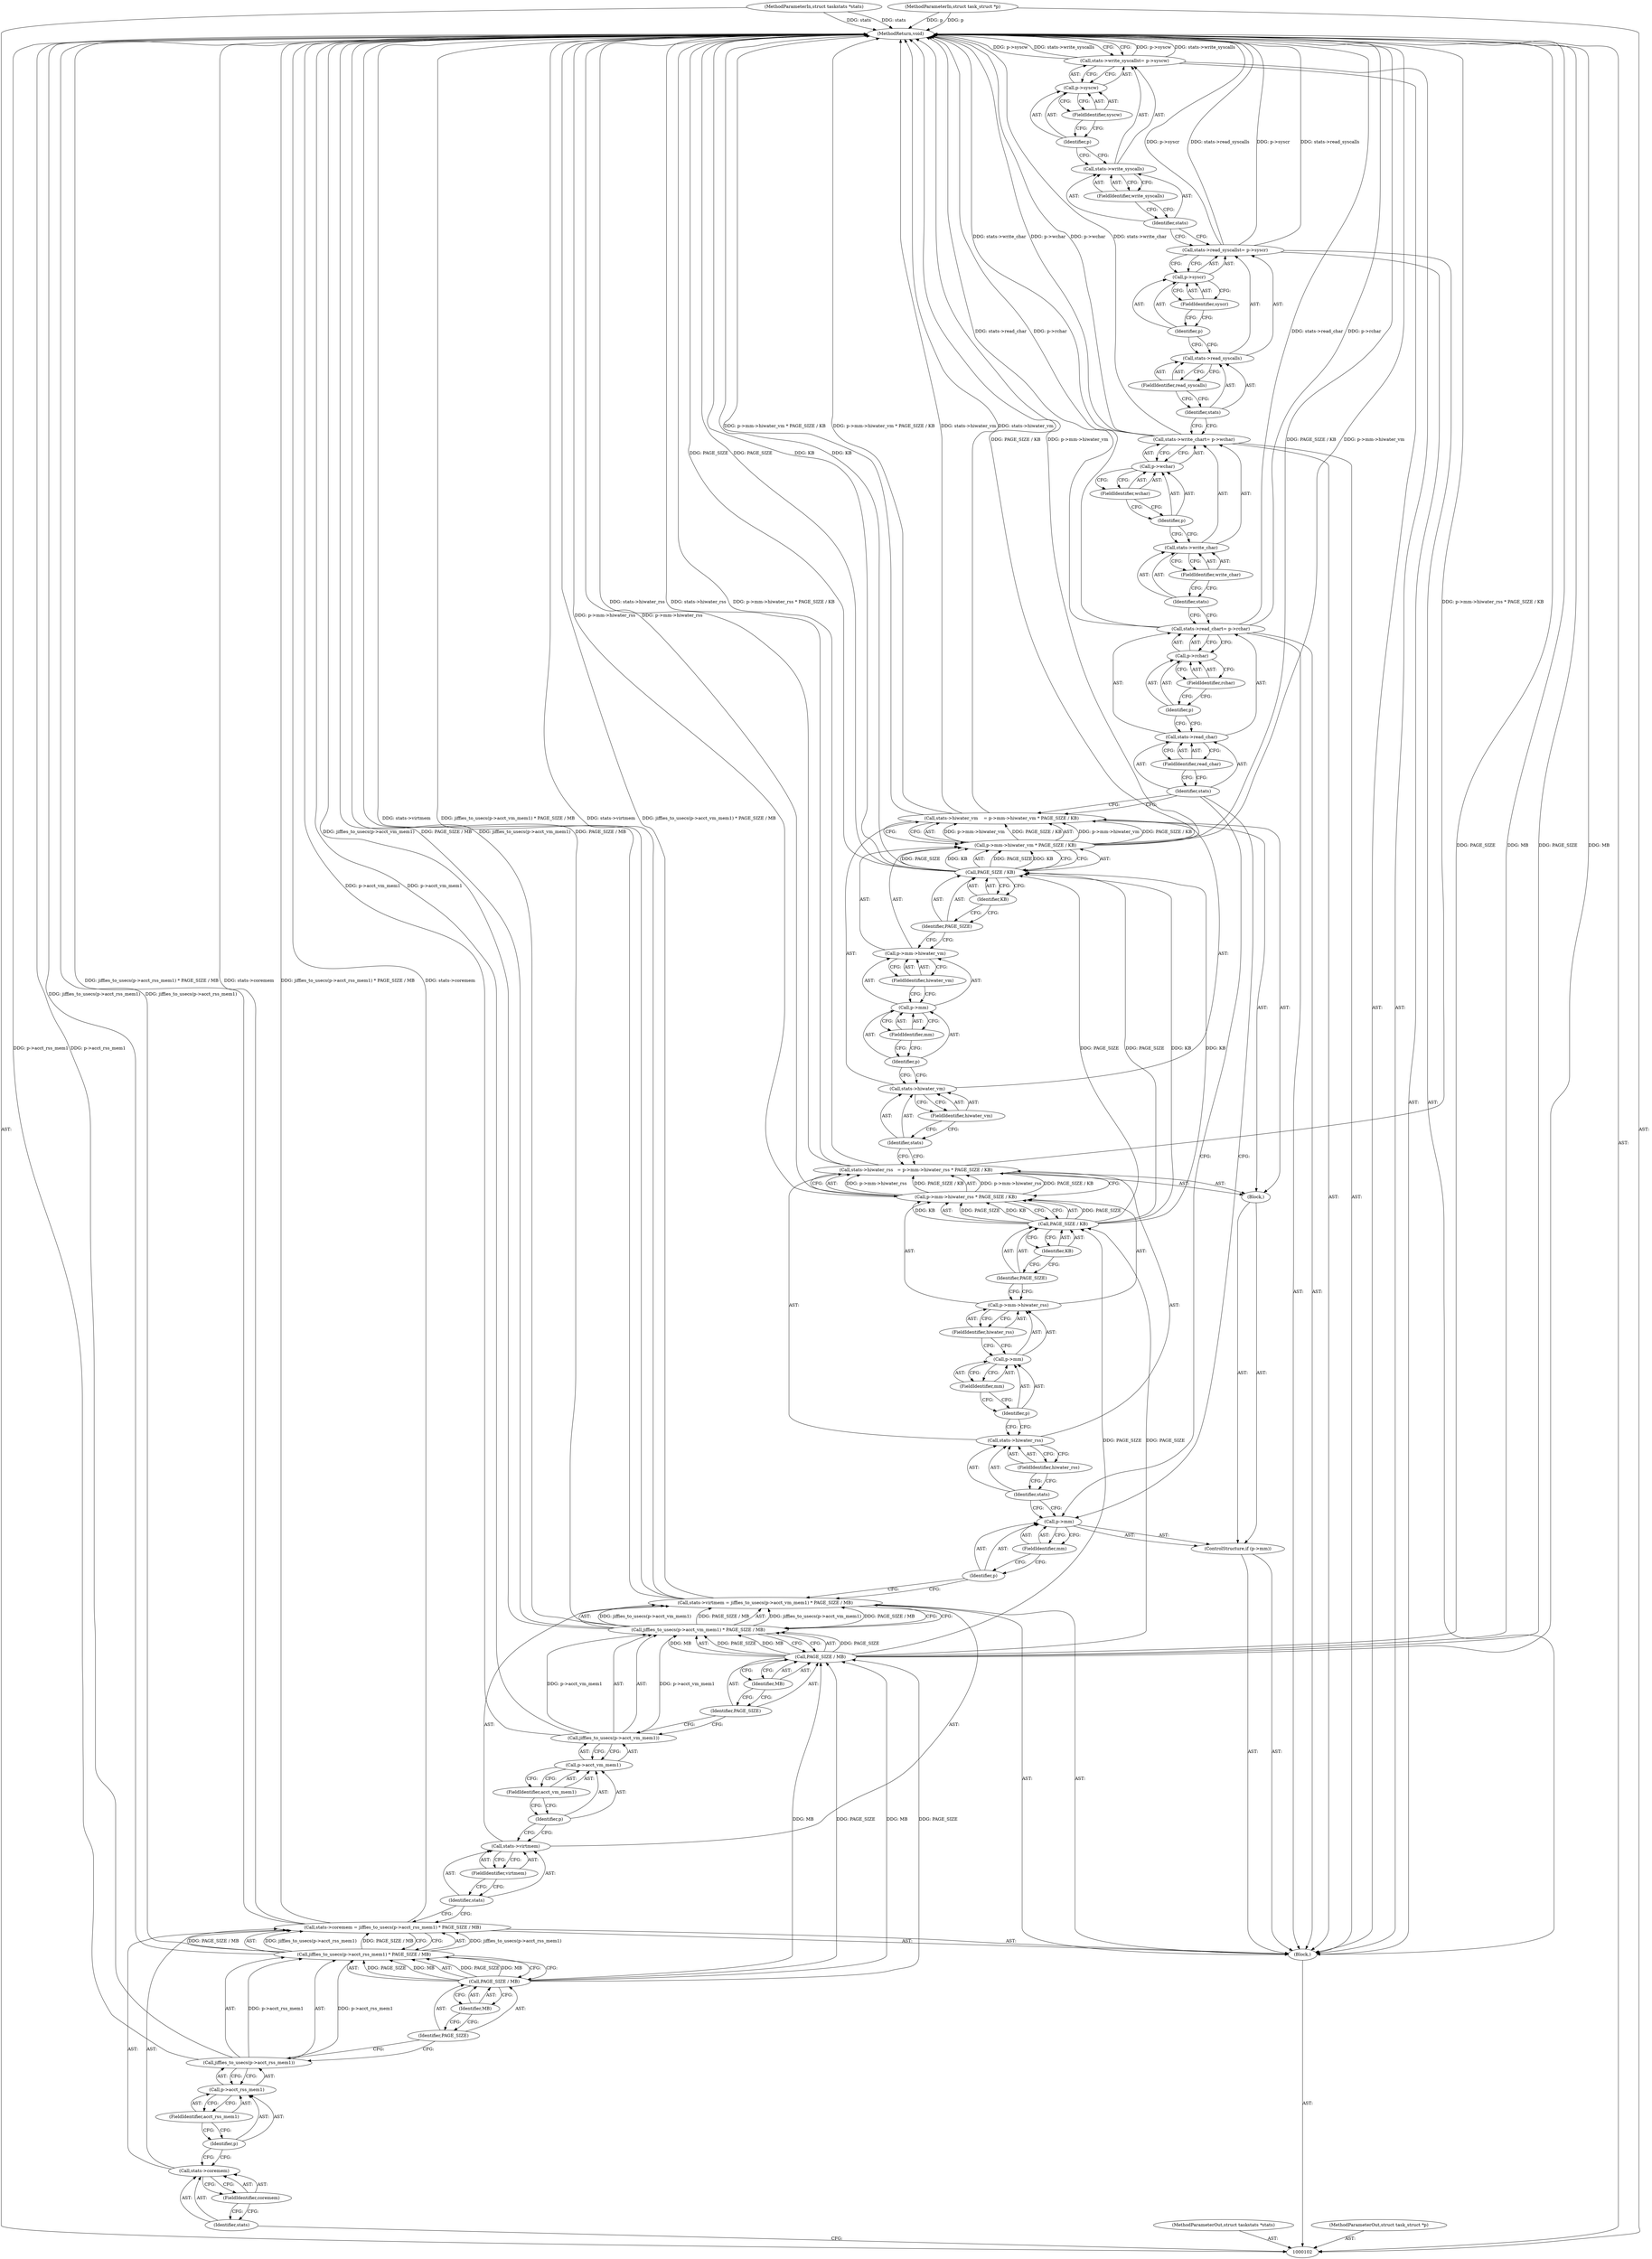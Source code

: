 digraph "1_linux_f0ec1aaf54caddd21c259aea8b2ecfbde4ee4fb9" {
"1000189" [label="(MethodReturn,void)"];
"1000103" [label="(MethodParameterIn,struct taskstats *stats)"];
"1000219" [label="(MethodParameterOut,struct taskstats *stats)"];
"1000104" [label="(MethodParameterIn,struct task_struct *p)"];
"1000220" [label="(MethodParameterOut,struct task_struct *p)"];
"1000161" [label="(Call,stats->read_char\t= p->rchar)"];
"1000162" [label="(Call,stats->read_char)"];
"1000163" [label="(Identifier,stats)"];
"1000165" [label="(Call,p->rchar)"];
"1000166" [label="(Identifier,p)"];
"1000167" [label="(FieldIdentifier,rchar)"];
"1000164" [label="(FieldIdentifier,read_char)"];
"1000168" [label="(Call,stats->write_char\t= p->wchar)"];
"1000169" [label="(Call,stats->write_char)"];
"1000170" [label="(Identifier,stats)"];
"1000172" [label="(Call,p->wchar)"];
"1000173" [label="(Identifier,p)"];
"1000174" [label="(FieldIdentifier,wchar)"];
"1000171" [label="(FieldIdentifier,write_char)"];
"1000175" [label="(Call,stats->read_syscalls\t= p->syscr)"];
"1000176" [label="(Call,stats->read_syscalls)"];
"1000177" [label="(Identifier,stats)"];
"1000179" [label="(Call,p->syscr)"];
"1000180" [label="(Identifier,p)"];
"1000181" [label="(FieldIdentifier,syscr)"];
"1000178" [label="(FieldIdentifier,read_syscalls)"];
"1000182" [label="(Call,stats->write_syscalls\t= p->syscw)"];
"1000183" [label="(Call,stats->write_syscalls)"];
"1000184" [label="(Identifier,stats)"];
"1000186" [label="(Call,p->syscw)"];
"1000187" [label="(Identifier,p)"];
"1000188" [label="(FieldIdentifier,syscw)"];
"1000185" [label="(FieldIdentifier,write_syscalls)"];
"1000105" [label="(Block,)"];
"1000110" [label="(Call,jiffies_to_usecs(p->acct_rss_mem1) * PAGE_SIZE / MB)"];
"1000111" [label="(Call,jiffies_to_usecs(p->acct_rss_mem1))"];
"1000106" [label="(Call,stats->coremem = jiffies_to_usecs(p->acct_rss_mem1) * PAGE_SIZE / MB)"];
"1000107" [label="(Call,stats->coremem)"];
"1000108" [label="(Identifier,stats)"];
"1000112" [label="(Call,p->acct_rss_mem1)"];
"1000113" [label="(Identifier,p)"];
"1000114" [label="(FieldIdentifier,acct_rss_mem1)"];
"1000115" [label="(Call,PAGE_SIZE / MB)"];
"1000116" [label="(Identifier,PAGE_SIZE)"];
"1000117" [label="(Identifier,MB)"];
"1000109" [label="(FieldIdentifier,coremem)"];
"1000122" [label="(Call,jiffies_to_usecs(p->acct_vm_mem1) * PAGE_SIZE / MB)"];
"1000123" [label="(Call,jiffies_to_usecs(p->acct_vm_mem1))"];
"1000118" [label="(Call,stats->virtmem = jiffies_to_usecs(p->acct_vm_mem1) * PAGE_SIZE / MB)"];
"1000119" [label="(Call,stats->virtmem)"];
"1000120" [label="(Identifier,stats)"];
"1000124" [label="(Call,p->acct_vm_mem1)"];
"1000125" [label="(Identifier,p)"];
"1000126" [label="(FieldIdentifier,acct_vm_mem1)"];
"1000127" [label="(Call,PAGE_SIZE / MB)"];
"1000128" [label="(Identifier,PAGE_SIZE)"];
"1000129" [label="(Identifier,MB)"];
"1000121" [label="(FieldIdentifier,virtmem)"];
"1000130" [label="(ControlStructure,if (p->mm))"];
"1000134" [label="(Block,)"];
"1000131" [label="(Call,p->mm)"];
"1000132" [label="(Identifier,p)"];
"1000133" [label="(FieldIdentifier,mm)"];
"1000135" [label="(Call,stats->hiwater_rss   = p->mm->hiwater_rss * PAGE_SIZE / KB)"];
"1000136" [label="(Call,stats->hiwater_rss)"];
"1000137" [label="(Identifier,stats)"];
"1000139" [label="(Call,p->mm->hiwater_rss * PAGE_SIZE / KB)"];
"1000140" [label="(Call,p->mm->hiwater_rss)"];
"1000141" [label="(Call,p->mm)"];
"1000142" [label="(Identifier,p)"];
"1000143" [label="(FieldIdentifier,mm)"];
"1000144" [label="(FieldIdentifier,hiwater_rss)"];
"1000145" [label="(Call,PAGE_SIZE / KB)"];
"1000146" [label="(Identifier,PAGE_SIZE)"];
"1000147" [label="(Identifier,KB)"];
"1000138" [label="(FieldIdentifier,hiwater_rss)"];
"1000148" [label="(Call,stats->hiwater_vm    = p->mm->hiwater_vm * PAGE_SIZE / KB)"];
"1000149" [label="(Call,stats->hiwater_vm)"];
"1000150" [label="(Identifier,stats)"];
"1000152" [label="(Call,p->mm->hiwater_vm * PAGE_SIZE / KB)"];
"1000153" [label="(Call,p->mm->hiwater_vm)"];
"1000154" [label="(Call,p->mm)"];
"1000155" [label="(Identifier,p)"];
"1000156" [label="(FieldIdentifier,mm)"];
"1000157" [label="(FieldIdentifier,hiwater_vm)"];
"1000158" [label="(Call,PAGE_SIZE / KB)"];
"1000159" [label="(Identifier,PAGE_SIZE)"];
"1000160" [label="(Identifier,KB)"];
"1000151" [label="(FieldIdentifier,hiwater_vm)"];
"1000189" -> "1000102"  [label="AST: "];
"1000189" -> "1000182"  [label="CFG: "];
"1000168" -> "1000189"  [label="DDG: p->wchar"];
"1000168" -> "1000189"  [label="DDG: stats->write_char"];
"1000106" -> "1000189"  [label="DDG: stats->coremem"];
"1000106" -> "1000189"  [label="DDG: jiffies_to_usecs(p->acct_rss_mem1) * PAGE_SIZE / MB"];
"1000158" -> "1000189"  [label="DDG: KB"];
"1000158" -> "1000189"  [label="DDG: PAGE_SIZE"];
"1000111" -> "1000189"  [label="DDG: p->acct_rss_mem1"];
"1000127" -> "1000189"  [label="DDG: PAGE_SIZE"];
"1000127" -> "1000189"  [label="DDG: MB"];
"1000118" -> "1000189"  [label="DDG: stats->virtmem"];
"1000118" -> "1000189"  [label="DDG: jiffies_to_usecs(p->acct_vm_mem1) * PAGE_SIZE / MB"];
"1000161" -> "1000189"  [label="DDG: stats->read_char"];
"1000161" -> "1000189"  [label="DDG: p->rchar"];
"1000182" -> "1000189"  [label="DDG: p->syscw"];
"1000182" -> "1000189"  [label="DDG: stats->write_syscalls"];
"1000175" -> "1000189"  [label="DDG: p->syscr"];
"1000175" -> "1000189"  [label="DDG: stats->read_syscalls"];
"1000104" -> "1000189"  [label="DDG: p"];
"1000122" -> "1000189"  [label="DDG: jiffies_to_usecs(p->acct_vm_mem1)"];
"1000122" -> "1000189"  [label="DDG: PAGE_SIZE / MB"];
"1000135" -> "1000189"  [label="DDG: p->mm->hiwater_rss * PAGE_SIZE / KB"];
"1000135" -> "1000189"  [label="DDG: stats->hiwater_rss"];
"1000139" -> "1000189"  [label="DDG: p->mm->hiwater_rss"];
"1000148" -> "1000189"  [label="DDG: p->mm->hiwater_vm * PAGE_SIZE / KB"];
"1000148" -> "1000189"  [label="DDG: stats->hiwater_vm"];
"1000152" -> "1000189"  [label="DDG: PAGE_SIZE / KB"];
"1000152" -> "1000189"  [label="DDG: p->mm->hiwater_vm"];
"1000103" -> "1000189"  [label="DDG: stats"];
"1000110" -> "1000189"  [label="DDG: jiffies_to_usecs(p->acct_rss_mem1)"];
"1000123" -> "1000189"  [label="DDG: p->acct_vm_mem1"];
"1000103" -> "1000102"  [label="AST: "];
"1000103" -> "1000189"  [label="DDG: stats"];
"1000219" -> "1000102"  [label="AST: "];
"1000104" -> "1000102"  [label="AST: "];
"1000104" -> "1000189"  [label="DDG: p"];
"1000220" -> "1000102"  [label="AST: "];
"1000161" -> "1000105"  [label="AST: "];
"1000161" -> "1000165"  [label="CFG: "];
"1000162" -> "1000161"  [label="AST: "];
"1000165" -> "1000161"  [label="AST: "];
"1000170" -> "1000161"  [label="CFG: "];
"1000161" -> "1000189"  [label="DDG: stats->read_char"];
"1000161" -> "1000189"  [label="DDG: p->rchar"];
"1000162" -> "1000161"  [label="AST: "];
"1000162" -> "1000164"  [label="CFG: "];
"1000163" -> "1000162"  [label="AST: "];
"1000164" -> "1000162"  [label="AST: "];
"1000166" -> "1000162"  [label="CFG: "];
"1000163" -> "1000162"  [label="AST: "];
"1000163" -> "1000148"  [label="CFG: "];
"1000163" -> "1000131"  [label="CFG: "];
"1000164" -> "1000163"  [label="CFG: "];
"1000165" -> "1000161"  [label="AST: "];
"1000165" -> "1000167"  [label="CFG: "];
"1000166" -> "1000165"  [label="AST: "];
"1000167" -> "1000165"  [label="AST: "];
"1000161" -> "1000165"  [label="CFG: "];
"1000166" -> "1000165"  [label="AST: "];
"1000166" -> "1000162"  [label="CFG: "];
"1000167" -> "1000166"  [label="CFG: "];
"1000167" -> "1000165"  [label="AST: "];
"1000167" -> "1000166"  [label="CFG: "];
"1000165" -> "1000167"  [label="CFG: "];
"1000164" -> "1000162"  [label="AST: "];
"1000164" -> "1000163"  [label="CFG: "];
"1000162" -> "1000164"  [label="CFG: "];
"1000168" -> "1000105"  [label="AST: "];
"1000168" -> "1000172"  [label="CFG: "];
"1000169" -> "1000168"  [label="AST: "];
"1000172" -> "1000168"  [label="AST: "];
"1000177" -> "1000168"  [label="CFG: "];
"1000168" -> "1000189"  [label="DDG: p->wchar"];
"1000168" -> "1000189"  [label="DDG: stats->write_char"];
"1000169" -> "1000168"  [label="AST: "];
"1000169" -> "1000171"  [label="CFG: "];
"1000170" -> "1000169"  [label="AST: "];
"1000171" -> "1000169"  [label="AST: "];
"1000173" -> "1000169"  [label="CFG: "];
"1000170" -> "1000169"  [label="AST: "];
"1000170" -> "1000161"  [label="CFG: "];
"1000171" -> "1000170"  [label="CFG: "];
"1000172" -> "1000168"  [label="AST: "];
"1000172" -> "1000174"  [label="CFG: "];
"1000173" -> "1000172"  [label="AST: "];
"1000174" -> "1000172"  [label="AST: "];
"1000168" -> "1000172"  [label="CFG: "];
"1000173" -> "1000172"  [label="AST: "];
"1000173" -> "1000169"  [label="CFG: "];
"1000174" -> "1000173"  [label="CFG: "];
"1000174" -> "1000172"  [label="AST: "];
"1000174" -> "1000173"  [label="CFG: "];
"1000172" -> "1000174"  [label="CFG: "];
"1000171" -> "1000169"  [label="AST: "];
"1000171" -> "1000170"  [label="CFG: "];
"1000169" -> "1000171"  [label="CFG: "];
"1000175" -> "1000105"  [label="AST: "];
"1000175" -> "1000179"  [label="CFG: "];
"1000176" -> "1000175"  [label="AST: "];
"1000179" -> "1000175"  [label="AST: "];
"1000184" -> "1000175"  [label="CFG: "];
"1000175" -> "1000189"  [label="DDG: p->syscr"];
"1000175" -> "1000189"  [label="DDG: stats->read_syscalls"];
"1000176" -> "1000175"  [label="AST: "];
"1000176" -> "1000178"  [label="CFG: "];
"1000177" -> "1000176"  [label="AST: "];
"1000178" -> "1000176"  [label="AST: "];
"1000180" -> "1000176"  [label="CFG: "];
"1000177" -> "1000176"  [label="AST: "];
"1000177" -> "1000168"  [label="CFG: "];
"1000178" -> "1000177"  [label="CFG: "];
"1000179" -> "1000175"  [label="AST: "];
"1000179" -> "1000181"  [label="CFG: "];
"1000180" -> "1000179"  [label="AST: "];
"1000181" -> "1000179"  [label="AST: "];
"1000175" -> "1000179"  [label="CFG: "];
"1000180" -> "1000179"  [label="AST: "];
"1000180" -> "1000176"  [label="CFG: "];
"1000181" -> "1000180"  [label="CFG: "];
"1000181" -> "1000179"  [label="AST: "];
"1000181" -> "1000180"  [label="CFG: "];
"1000179" -> "1000181"  [label="CFG: "];
"1000178" -> "1000176"  [label="AST: "];
"1000178" -> "1000177"  [label="CFG: "];
"1000176" -> "1000178"  [label="CFG: "];
"1000182" -> "1000105"  [label="AST: "];
"1000182" -> "1000186"  [label="CFG: "];
"1000183" -> "1000182"  [label="AST: "];
"1000186" -> "1000182"  [label="AST: "];
"1000189" -> "1000182"  [label="CFG: "];
"1000182" -> "1000189"  [label="DDG: p->syscw"];
"1000182" -> "1000189"  [label="DDG: stats->write_syscalls"];
"1000183" -> "1000182"  [label="AST: "];
"1000183" -> "1000185"  [label="CFG: "];
"1000184" -> "1000183"  [label="AST: "];
"1000185" -> "1000183"  [label="AST: "];
"1000187" -> "1000183"  [label="CFG: "];
"1000184" -> "1000183"  [label="AST: "];
"1000184" -> "1000175"  [label="CFG: "];
"1000185" -> "1000184"  [label="CFG: "];
"1000186" -> "1000182"  [label="AST: "];
"1000186" -> "1000188"  [label="CFG: "];
"1000187" -> "1000186"  [label="AST: "];
"1000188" -> "1000186"  [label="AST: "];
"1000182" -> "1000186"  [label="CFG: "];
"1000187" -> "1000186"  [label="AST: "];
"1000187" -> "1000183"  [label="CFG: "];
"1000188" -> "1000187"  [label="CFG: "];
"1000188" -> "1000186"  [label="AST: "];
"1000188" -> "1000187"  [label="CFG: "];
"1000186" -> "1000188"  [label="CFG: "];
"1000185" -> "1000183"  [label="AST: "];
"1000185" -> "1000184"  [label="CFG: "];
"1000183" -> "1000185"  [label="CFG: "];
"1000105" -> "1000102"  [label="AST: "];
"1000106" -> "1000105"  [label="AST: "];
"1000118" -> "1000105"  [label="AST: "];
"1000130" -> "1000105"  [label="AST: "];
"1000161" -> "1000105"  [label="AST: "];
"1000168" -> "1000105"  [label="AST: "];
"1000175" -> "1000105"  [label="AST: "];
"1000182" -> "1000105"  [label="AST: "];
"1000110" -> "1000106"  [label="AST: "];
"1000110" -> "1000115"  [label="CFG: "];
"1000111" -> "1000110"  [label="AST: "];
"1000115" -> "1000110"  [label="AST: "];
"1000106" -> "1000110"  [label="CFG: "];
"1000110" -> "1000189"  [label="DDG: jiffies_to_usecs(p->acct_rss_mem1)"];
"1000110" -> "1000106"  [label="DDG: jiffies_to_usecs(p->acct_rss_mem1)"];
"1000110" -> "1000106"  [label="DDG: PAGE_SIZE / MB"];
"1000111" -> "1000110"  [label="DDG: p->acct_rss_mem1"];
"1000115" -> "1000110"  [label="DDG: PAGE_SIZE"];
"1000115" -> "1000110"  [label="DDG: MB"];
"1000111" -> "1000110"  [label="AST: "];
"1000111" -> "1000112"  [label="CFG: "];
"1000112" -> "1000111"  [label="AST: "];
"1000116" -> "1000111"  [label="CFG: "];
"1000111" -> "1000189"  [label="DDG: p->acct_rss_mem1"];
"1000111" -> "1000110"  [label="DDG: p->acct_rss_mem1"];
"1000106" -> "1000105"  [label="AST: "];
"1000106" -> "1000110"  [label="CFG: "];
"1000107" -> "1000106"  [label="AST: "];
"1000110" -> "1000106"  [label="AST: "];
"1000120" -> "1000106"  [label="CFG: "];
"1000106" -> "1000189"  [label="DDG: stats->coremem"];
"1000106" -> "1000189"  [label="DDG: jiffies_to_usecs(p->acct_rss_mem1) * PAGE_SIZE / MB"];
"1000110" -> "1000106"  [label="DDG: jiffies_to_usecs(p->acct_rss_mem1)"];
"1000110" -> "1000106"  [label="DDG: PAGE_SIZE / MB"];
"1000107" -> "1000106"  [label="AST: "];
"1000107" -> "1000109"  [label="CFG: "];
"1000108" -> "1000107"  [label="AST: "];
"1000109" -> "1000107"  [label="AST: "];
"1000113" -> "1000107"  [label="CFG: "];
"1000108" -> "1000107"  [label="AST: "];
"1000108" -> "1000102"  [label="CFG: "];
"1000109" -> "1000108"  [label="CFG: "];
"1000112" -> "1000111"  [label="AST: "];
"1000112" -> "1000114"  [label="CFG: "];
"1000113" -> "1000112"  [label="AST: "];
"1000114" -> "1000112"  [label="AST: "];
"1000111" -> "1000112"  [label="CFG: "];
"1000113" -> "1000112"  [label="AST: "];
"1000113" -> "1000107"  [label="CFG: "];
"1000114" -> "1000113"  [label="CFG: "];
"1000114" -> "1000112"  [label="AST: "];
"1000114" -> "1000113"  [label="CFG: "];
"1000112" -> "1000114"  [label="CFG: "];
"1000115" -> "1000110"  [label="AST: "];
"1000115" -> "1000117"  [label="CFG: "];
"1000116" -> "1000115"  [label="AST: "];
"1000117" -> "1000115"  [label="AST: "];
"1000110" -> "1000115"  [label="CFG: "];
"1000115" -> "1000110"  [label="DDG: PAGE_SIZE"];
"1000115" -> "1000110"  [label="DDG: MB"];
"1000115" -> "1000127"  [label="DDG: PAGE_SIZE"];
"1000115" -> "1000127"  [label="DDG: MB"];
"1000116" -> "1000115"  [label="AST: "];
"1000116" -> "1000111"  [label="CFG: "];
"1000117" -> "1000116"  [label="CFG: "];
"1000117" -> "1000115"  [label="AST: "];
"1000117" -> "1000116"  [label="CFG: "];
"1000115" -> "1000117"  [label="CFG: "];
"1000109" -> "1000107"  [label="AST: "];
"1000109" -> "1000108"  [label="CFG: "];
"1000107" -> "1000109"  [label="CFG: "];
"1000122" -> "1000118"  [label="AST: "];
"1000122" -> "1000127"  [label="CFG: "];
"1000123" -> "1000122"  [label="AST: "];
"1000127" -> "1000122"  [label="AST: "];
"1000118" -> "1000122"  [label="CFG: "];
"1000122" -> "1000189"  [label="DDG: jiffies_to_usecs(p->acct_vm_mem1)"];
"1000122" -> "1000189"  [label="DDG: PAGE_SIZE / MB"];
"1000122" -> "1000118"  [label="DDG: jiffies_to_usecs(p->acct_vm_mem1)"];
"1000122" -> "1000118"  [label="DDG: PAGE_SIZE / MB"];
"1000123" -> "1000122"  [label="DDG: p->acct_vm_mem1"];
"1000127" -> "1000122"  [label="DDG: PAGE_SIZE"];
"1000127" -> "1000122"  [label="DDG: MB"];
"1000123" -> "1000122"  [label="AST: "];
"1000123" -> "1000124"  [label="CFG: "];
"1000124" -> "1000123"  [label="AST: "];
"1000128" -> "1000123"  [label="CFG: "];
"1000123" -> "1000189"  [label="DDG: p->acct_vm_mem1"];
"1000123" -> "1000122"  [label="DDG: p->acct_vm_mem1"];
"1000118" -> "1000105"  [label="AST: "];
"1000118" -> "1000122"  [label="CFG: "];
"1000119" -> "1000118"  [label="AST: "];
"1000122" -> "1000118"  [label="AST: "];
"1000132" -> "1000118"  [label="CFG: "];
"1000118" -> "1000189"  [label="DDG: stats->virtmem"];
"1000118" -> "1000189"  [label="DDG: jiffies_to_usecs(p->acct_vm_mem1) * PAGE_SIZE / MB"];
"1000122" -> "1000118"  [label="DDG: jiffies_to_usecs(p->acct_vm_mem1)"];
"1000122" -> "1000118"  [label="DDG: PAGE_SIZE / MB"];
"1000119" -> "1000118"  [label="AST: "];
"1000119" -> "1000121"  [label="CFG: "];
"1000120" -> "1000119"  [label="AST: "];
"1000121" -> "1000119"  [label="AST: "];
"1000125" -> "1000119"  [label="CFG: "];
"1000120" -> "1000119"  [label="AST: "];
"1000120" -> "1000106"  [label="CFG: "];
"1000121" -> "1000120"  [label="CFG: "];
"1000124" -> "1000123"  [label="AST: "];
"1000124" -> "1000126"  [label="CFG: "];
"1000125" -> "1000124"  [label="AST: "];
"1000126" -> "1000124"  [label="AST: "];
"1000123" -> "1000124"  [label="CFG: "];
"1000125" -> "1000124"  [label="AST: "];
"1000125" -> "1000119"  [label="CFG: "];
"1000126" -> "1000125"  [label="CFG: "];
"1000126" -> "1000124"  [label="AST: "];
"1000126" -> "1000125"  [label="CFG: "];
"1000124" -> "1000126"  [label="CFG: "];
"1000127" -> "1000122"  [label="AST: "];
"1000127" -> "1000129"  [label="CFG: "];
"1000128" -> "1000127"  [label="AST: "];
"1000129" -> "1000127"  [label="AST: "];
"1000122" -> "1000127"  [label="CFG: "];
"1000127" -> "1000189"  [label="DDG: PAGE_SIZE"];
"1000127" -> "1000189"  [label="DDG: MB"];
"1000127" -> "1000122"  [label="DDG: PAGE_SIZE"];
"1000127" -> "1000122"  [label="DDG: MB"];
"1000115" -> "1000127"  [label="DDG: PAGE_SIZE"];
"1000115" -> "1000127"  [label="DDG: MB"];
"1000127" -> "1000145"  [label="DDG: PAGE_SIZE"];
"1000128" -> "1000127"  [label="AST: "];
"1000128" -> "1000123"  [label="CFG: "];
"1000129" -> "1000128"  [label="CFG: "];
"1000129" -> "1000127"  [label="AST: "];
"1000129" -> "1000128"  [label="CFG: "];
"1000127" -> "1000129"  [label="CFG: "];
"1000121" -> "1000119"  [label="AST: "];
"1000121" -> "1000120"  [label="CFG: "];
"1000119" -> "1000121"  [label="CFG: "];
"1000130" -> "1000105"  [label="AST: "];
"1000131" -> "1000130"  [label="AST: "];
"1000134" -> "1000130"  [label="AST: "];
"1000134" -> "1000130"  [label="AST: "];
"1000135" -> "1000134"  [label="AST: "];
"1000148" -> "1000134"  [label="AST: "];
"1000131" -> "1000130"  [label="AST: "];
"1000131" -> "1000133"  [label="CFG: "];
"1000132" -> "1000131"  [label="AST: "];
"1000133" -> "1000131"  [label="AST: "];
"1000137" -> "1000131"  [label="CFG: "];
"1000163" -> "1000131"  [label="CFG: "];
"1000132" -> "1000131"  [label="AST: "];
"1000132" -> "1000118"  [label="CFG: "];
"1000133" -> "1000132"  [label="CFG: "];
"1000133" -> "1000131"  [label="AST: "];
"1000133" -> "1000132"  [label="CFG: "];
"1000131" -> "1000133"  [label="CFG: "];
"1000135" -> "1000134"  [label="AST: "];
"1000135" -> "1000139"  [label="CFG: "];
"1000136" -> "1000135"  [label="AST: "];
"1000139" -> "1000135"  [label="AST: "];
"1000150" -> "1000135"  [label="CFG: "];
"1000135" -> "1000189"  [label="DDG: p->mm->hiwater_rss * PAGE_SIZE / KB"];
"1000135" -> "1000189"  [label="DDG: stats->hiwater_rss"];
"1000139" -> "1000135"  [label="DDG: p->mm->hiwater_rss"];
"1000139" -> "1000135"  [label="DDG: PAGE_SIZE / KB"];
"1000136" -> "1000135"  [label="AST: "];
"1000136" -> "1000138"  [label="CFG: "];
"1000137" -> "1000136"  [label="AST: "];
"1000138" -> "1000136"  [label="AST: "];
"1000142" -> "1000136"  [label="CFG: "];
"1000137" -> "1000136"  [label="AST: "];
"1000137" -> "1000131"  [label="CFG: "];
"1000138" -> "1000137"  [label="CFG: "];
"1000139" -> "1000135"  [label="AST: "];
"1000139" -> "1000145"  [label="CFG: "];
"1000140" -> "1000139"  [label="AST: "];
"1000145" -> "1000139"  [label="AST: "];
"1000135" -> "1000139"  [label="CFG: "];
"1000139" -> "1000189"  [label="DDG: p->mm->hiwater_rss"];
"1000139" -> "1000135"  [label="DDG: p->mm->hiwater_rss"];
"1000139" -> "1000135"  [label="DDG: PAGE_SIZE / KB"];
"1000145" -> "1000139"  [label="DDG: PAGE_SIZE"];
"1000145" -> "1000139"  [label="DDG: KB"];
"1000140" -> "1000139"  [label="AST: "];
"1000140" -> "1000144"  [label="CFG: "];
"1000141" -> "1000140"  [label="AST: "];
"1000144" -> "1000140"  [label="AST: "];
"1000146" -> "1000140"  [label="CFG: "];
"1000141" -> "1000140"  [label="AST: "];
"1000141" -> "1000143"  [label="CFG: "];
"1000142" -> "1000141"  [label="AST: "];
"1000143" -> "1000141"  [label="AST: "];
"1000144" -> "1000141"  [label="CFG: "];
"1000142" -> "1000141"  [label="AST: "];
"1000142" -> "1000136"  [label="CFG: "];
"1000143" -> "1000142"  [label="CFG: "];
"1000143" -> "1000141"  [label="AST: "];
"1000143" -> "1000142"  [label="CFG: "];
"1000141" -> "1000143"  [label="CFG: "];
"1000144" -> "1000140"  [label="AST: "];
"1000144" -> "1000141"  [label="CFG: "];
"1000140" -> "1000144"  [label="CFG: "];
"1000145" -> "1000139"  [label="AST: "];
"1000145" -> "1000147"  [label="CFG: "];
"1000146" -> "1000145"  [label="AST: "];
"1000147" -> "1000145"  [label="AST: "];
"1000139" -> "1000145"  [label="CFG: "];
"1000145" -> "1000139"  [label="DDG: PAGE_SIZE"];
"1000145" -> "1000139"  [label="DDG: KB"];
"1000127" -> "1000145"  [label="DDG: PAGE_SIZE"];
"1000145" -> "1000158"  [label="DDG: PAGE_SIZE"];
"1000145" -> "1000158"  [label="DDG: KB"];
"1000146" -> "1000145"  [label="AST: "];
"1000146" -> "1000140"  [label="CFG: "];
"1000147" -> "1000146"  [label="CFG: "];
"1000147" -> "1000145"  [label="AST: "];
"1000147" -> "1000146"  [label="CFG: "];
"1000145" -> "1000147"  [label="CFG: "];
"1000138" -> "1000136"  [label="AST: "];
"1000138" -> "1000137"  [label="CFG: "];
"1000136" -> "1000138"  [label="CFG: "];
"1000148" -> "1000134"  [label="AST: "];
"1000148" -> "1000152"  [label="CFG: "];
"1000149" -> "1000148"  [label="AST: "];
"1000152" -> "1000148"  [label="AST: "];
"1000163" -> "1000148"  [label="CFG: "];
"1000148" -> "1000189"  [label="DDG: p->mm->hiwater_vm * PAGE_SIZE / KB"];
"1000148" -> "1000189"  [label="DDG: stats->hiwater_vm"];
"1000152" -> "1000148"  [label="DDG: p->mm->hiwater_vm"];
"1000152" -> "1000148"  [label="DDG: PAGE_SIZE / KB"];
"1000149" -> "1000148"  [label="AST: "];
"1000149" -> "1000151"  [label="CFG: "];
"1000150" -> "1000149"  [label="AST: "];
"1000151" -> "1000149"  [label="AST: "];
"1000155" -> "1000149"  [label="CFG: "];
"1000150" -> "1000149"  [label="AST: "];
"1000150" -> "1000135"  [label="CFG: "];
"1000151" -> "1000150"  [label="CFG: "];
"1000152" -> "1000148"  [label="AST: "];
"1000152" -> "1000158"  [label="CFG: "];
"1000153" -> "1000152"  [label="AST: "];
"1000158" -> "1000152"  [label="AST: "];
"1000148" -> "1000152"  [label="CFG: "];
"1000152" -> "1000189"  [label="DDG: PAGE_SIZE / KB"];
"1000152" -> "1000189"  [label="DDG: p->mm->hiwater_vm"];
"1000152" -> "1000148"  [label="DDG: p->mm->hiwater_vm"];
"1000152" -> "1000148"  [label="DDG: PAGE_SIZE / KB"];
"1000158" -> "1000152"  [label="DDG: PAGE_SIZE"];
"1000158" -> "1000152"  [label="DDG: KB"];
"1000153" -> "1000152"  [label="AST: "];
"1000153" -> "1000157"  [label="CFG: "];
"1000154" -> "1000153"  [label="AST: "];
"1000157" -> "1000153"  [label="AST: "];
"1000159" -> "1000153"  [label="CFG: "];
"1000154" -> "1000153"  [label="AST: "];
"1000154" -> "1000156"  [label="CFG: "];
"1000155" -> "1000154"  [label="AST: "];
"1000156" -> "1000154"  [label="AST: "];
"1000157" -> "1000154"  [label="CFG: "];
"1000155" -> "1000154"  [label="AST: "];
"1000155" -> "1000149"  [label="CFG: "];
"1000156" -> "1000155"  [label="CFG: "];
"1000156" -> "1000154"  [label="AST: "];
"1000156" -> "1000155"  [label="CFG: "];
"1000154" -> "1000156"  [label="CFG: "];
"1000157" -> "1000153"  [label="AST: "];
"1000157" -> "1000154"  [label="CFG: "];
"1000153" -> "1000157"  [label="CFG: "];
"1000158" -> "1000152"  [label="AST: "];
"1000158" -> "1000160"  [label="CFG: "];
"1000159" -> "1000158"  [label="AST: "];
"1000160" -> "1000158"  [label="AST: "];
"1000152" -> "1000158"  [label="CFG: "];
"1000158" -> "1000189"  [label="DDG: KB"];
"1000158" -> "1000189"  [label="DDG: PAGE_SIZE"];
"1000158" -> "1000152"  [label="DDG: PAGE_SIZE"];
"1000158" -> "1000152"  [label="DDG: KB"];
"1000145" -> "1000158"  [label="DDG: PAGE_SIZE"];
"1000145" -> "1000158"  [label="DDG: KB"];
"1000159" -> "1000158"  [label="AST: "];
"1000159" -> "1000153"  [label="CFG: "];
"1000160" -> "1000159"  [label="CFG: "];
"1000160" -> "1000158"  [label="AST: "];
"1000160" -> "1000159"  [label="CFG: "];
"1000158" -> "1000160"  [label="CFG: "];
"1000151" -> "1000149"  [label="AST: "];
"1000151" -> "1000150"  [label="CFG: "];
"1000149" -> "1000151"  [label="CFG: "];
}
